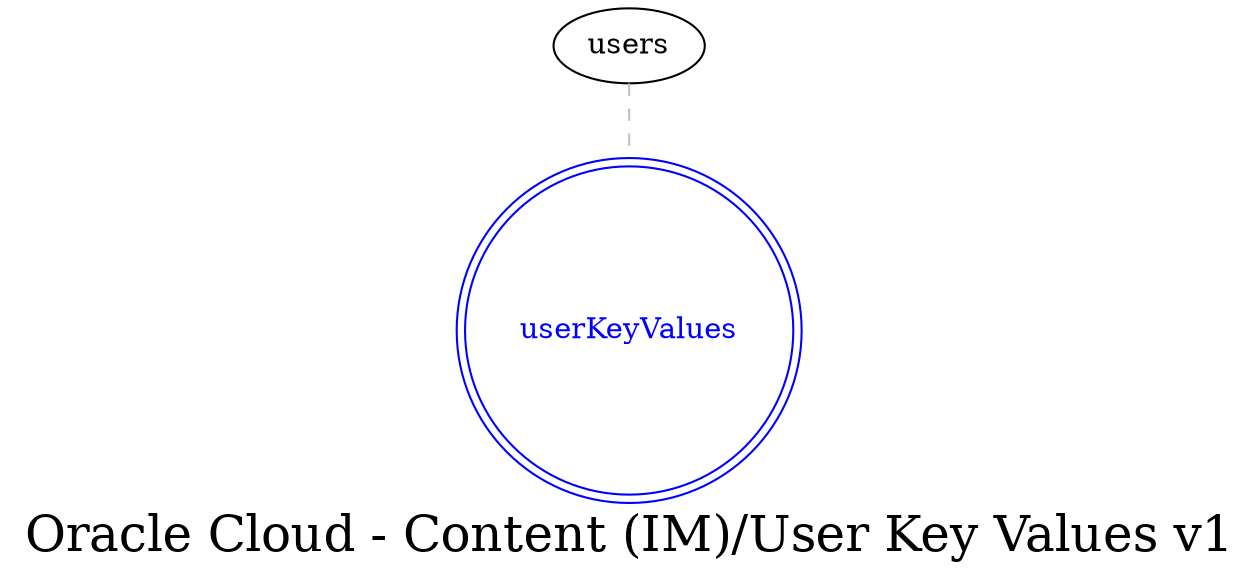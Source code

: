 digraph LexiconGraph {
graph[label="Oracle Cloud - Content (IM)/User Key Values v1", fontsize=24]
splines=true
"userKeyValues" [color=blue, fontcolor=blue, shape=doublecircle]
"users" -> "userKeyValues" [color=grey, fontcolor=grey, arrowhead=none, arrowtail=none, style=dashed]
}
